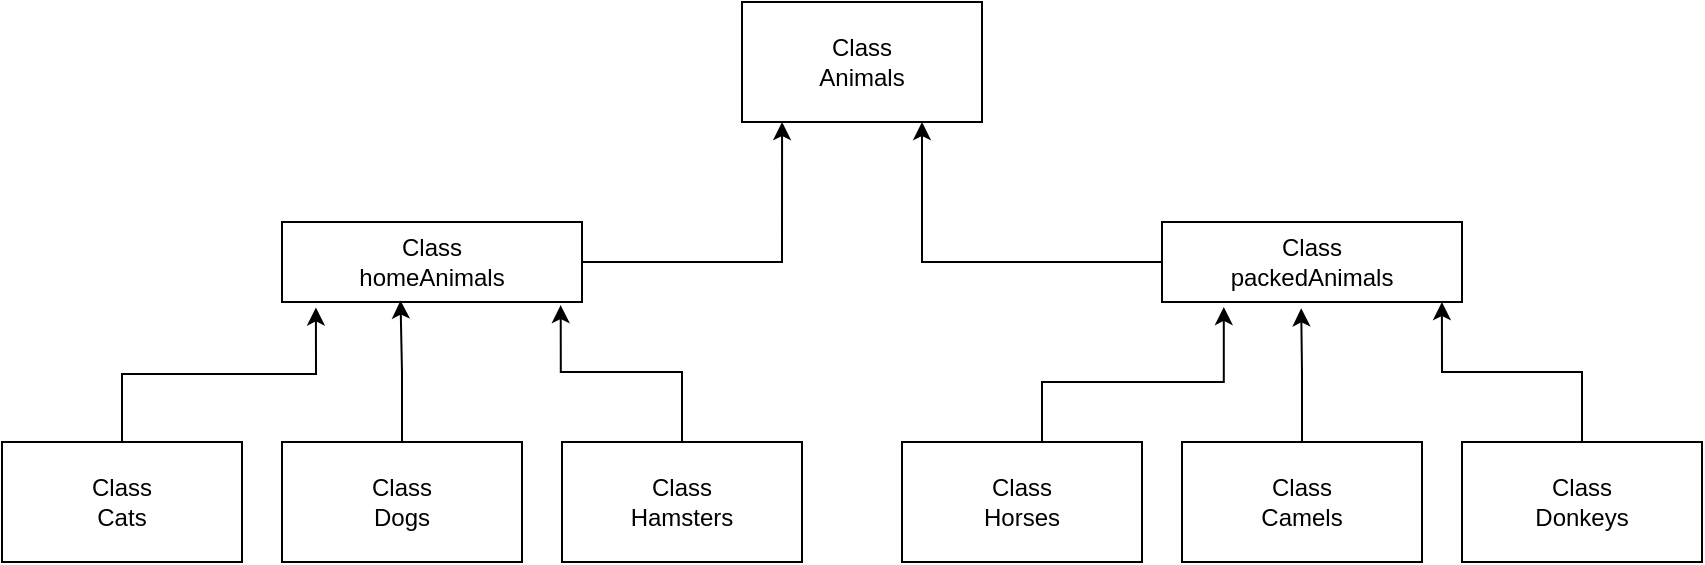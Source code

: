 <mxfile version="21.3.6" type="device">
  <diagram name="Страница 1" id="PlbFvzO_1n9IRxfXmLbC">
    <mxGraphModel dx="933" dy="401" grid="1" gridSize="10" guides="1" tooltips="1" connect="1" arrows="1" fold="1" page="1" pageScale="1" pageWidth="827" pageHeight="1169" math="0" shadow="0">
      <root>
        <mxCell id="0" />
        <mxCell id="1" parent="0" />
        <mxCell id="eFQygkQvXBA1QBfQwdJY-1" value="&lt;div&gt;Class&lt;/div&gt;&lt;div&gt;Animals&lt;br&gt; &lt;/div&gt;" style="rounded=0;whiteSpace=wrap;html=1;" vertex="1" parent="1">
          <mxGeometry x="390" y="130" width="120" height="60" as="geometry" />
        </mxCell>
        <mxCell id="eFQygkQvXBA1QBfQwdJY-8" style="edgeStyle=orthogonalEdgeStyle;rounded=0;orthogonalLoop=1;jettySize=auto;html=1;entryX=0.167;entryY=1;entryDx=0;entryDy=0;entryPerimeter=0;" edge="1" parent="1" source="eFQygkQvXBA1QBfQwdJY-2" target="eFQygkQvXBA1QBfQwdJY-1">
          <mxGeometry relative="1" as="geometry" />
        </mxCell>
        <mxCell id="eFQygkQvXBA1QBfQwdJY-2" value="&lt;div&gt;Class&lt;/div&gt;&lt;div&gt;homeAnimals&lt;br&gt;&lt;/div&gt;" style="rounded=0;whiteSpace=wrap;html=1;" vertex="1" parent="1">
          <mxGeometry x="160" y="240" width="150" height="40" as="geometry" />
        </mxCell>
        <mxCell id="eFQygkQvXBA1QBfQwdJY-9" style="edgeStyle=orthogonalEdgeStyle;rounded=0;orthogonalLoop=1;jettySize=auto;html=1;entryX=0.75;entryY=1;entryDx=0;entryDy=0;" edge="1" parent="1" source="eFQygkQvXBA1QBfQwdJY-6" target="eFQygkQvXBA1QBfQwdJY-1">
          <mxGeometry relative="1" as="geometry" />
        </mxCell>
        <mxCell id="eFQygkQvXBA1QBfQwdJY-6" value="&lt;div&gt;Class&lt;/div&gt;&lt;div&gt;packedAnimals&lt;br&gt;&lt;/div&gt;" style="rounded=0;whiteSpace=wrap;html=1;" vertex="1" parent="1">
          <mxGeometry x="600" y="240" width="150" height="40" as="geometry" />
        </mxCell>
        <mxCell id="eFQygkQvXBA1QBfQwdJY-18" style="edgeStyle=orthogonalEdgeStyle;rounded=0;orthogonalLoop=1;jettySize=auto;html=1;entryX=0.113;entryY=1.068;entryDx=0;entryDy=0;entryPerimeter=0;" edge="1" parent="1" source="eFQygkQvXBA1QBfQwdJY-10" target="eFQygkQvXBA1QBfQwdJY-2">
          <mxGeometry relative="1" as="geometry">
            <mxPoint x="180" y="316" as="targetPoint" />
            <Array as="points">
              <mxPoint x="80" y="316" />
              <mxPoint x="177" y="316" />
            </Array>
          </mxGeometry>
        </mxCell>
        <mxCell id="eFQygkQvXBA1QBfQwdJY-10" value="&lt;div&gt;Class&lt;/div&gt;&lt;div&gt;Cats&lt;br&gt;&lt;/div&gt;" style="rounded=0;whiteSpace=wrap;html=1;" vertex="1" parent="1">
          <mxGeometry x="20" y="350" width="120" height="60" as="geometry" />
        </mxCell>
        <mxCell id="eFQygkQvXBA1QBfQwdJY-20" style="edgeStyle=orthogonalEdgeStyle;rounded=0;orthogonalLoop=1;jettySize=auto;html=1;entryX=0.395;entryY=0.982;entryDx=0;entryDy=0;entryPerimeter=0;" edge="1" parent="1" source="eFQygkQvXBA1QBfQwdJY-11" target="eFQygkQvXBA1QBfQwdJY-2">
          <mxGeometry relative="1" as="geometry" />
        </mxCell>
        <mxCell id="eFQygkQvXBA1QBfQwdJY-11" value="&lt;div&gt;Class&lt;/div&gt;&lt;div&gt;Dogs&lt;br&gt;&lt;/div&gt;" style="rounded=0;whiteSpace=wrap;html=1;" vertex="1" parent="1">
          <mxGeometry x="160" y="350" width="120" height="60" as="geometry" />
        </mxCell>
        <mxCell id="eFQygkQvXBA1QBfQwdJY-19" style="edgeStyle=orthogonalEdgeStyle;rounded=0;orthogonalLoop=1;jettySize=auto;html=1;entryX=0.929;entryY=1.039;entryDx=0;entryDy=0;entryPerimeter=0;" edge="1" parent="1" source="eFQygkQvXBA1QBfQwdJY-12" target="eFQygkQvXBA1QBfQwdJY-2">
          <mxGeometry relative="1" as="geometry">
            <Array as="points">
              <mxPoint x="360" y="315" />
              <mxPoint x="299" y="315" />
            </Array>
          </mxGeometry>
        </mxCell>
        <mxCell id="eFQygkQvXBA1QBfQwdJY-12" value="&lt;div&gt;Class&lt;/div&gt;&lt;div&gt;Hamsters&lt;br&gt;&lt;/div&gt;" style="rounded=0;whiteSpace=wrap;html=1;" vertex="1" parent="1">
          <mxGeometry x="300" y="350" width="120" height="60" as="geometry" />
        </mxCell>
        <mxCell id="eFQygkQvXBA1QBfQwdJY-31" style="edgeStyle=orthogonalEdgeStyle;rounded=0;orthogonalLoop=1;jettySize=auto;html=1;entryX=0.206;entryY=1.062;entryDx=0;entryDy=0;entryPerimeter=0;" edge="1" parent="1" source="eFQygkQvXBA1QBfQwdJY-13" target="eFQygkQvXBA1QBfQwdJY-6">
          <mxGeometry relative="1" as="geometry">
            <mxPoint x="590" y="280" as="targetPoint" />
            <Array as="points">
              <mxPoint x="540" y="320" />
              <mxPoint x="631" y="320" />
            </Array>
          </mxGeometry>
        </mxCell>
        <mxCell id="eFQygkQvXBA1QBfQwdJY-13" value="&lt;div&gt;Class&lt;/div&gt;&lt;div&gt;Horses&lt;br&gt;&lt;/div&gt;" style="rounded=0;whiteSpace=wrap;html=1;" vertex="1" parent="1">
          <mxGeometry x="470" y="350" width="120" height="60" as="geometry" />
        </mxCell>
        <mxCell id="eFQygkQvXBA1QBfQwdJY-28" style="edgeStyle=orthogonalEdgeStyle;rounded=0;orthogonalLoop=1;jettySize=auto;html=1;entryX=0.464;entryY=1.079;entryDx=0;entryDy=0;entryPerimeter=0;" edge="1" parent="1" source="eFQygkQvXBA1QBfQwdJY-14" target="eFQygkQvXBA1QBfQwdJY-6">
          <mxGeometry relative="1" as="geometry" />
        </mxCell>
        <mxCell id="eFQygkQvXBA1QBfQwdJY-14" value="&lt;div&gt;Class&lt;/div&gt;&lt;div&gt;Camels&lt;br&gt;&lt;/div&gt;" style="rounded=0;whiteSpace=wrap;html=1;" vertex="1" parent="1">
          <mxGeometry x="610" y="350" width="120" height="60" as="geometry" />
        </mxCell>
        <mxCell id="eFQygkQvXBA1QBfQwdJY-29" style="edgeStyle=orthogonalEdgeStyle;rounded=0;orthogonalLoop=1;jettySize=auto;html=1;entryX=0.933;entryY=1;entryDx=0;entryDy=0;entryPerimeter=0;" edge="1" parent="1" source="eFQygkQvXBA1QBfQwdJY-15" target="eFQygkQvXBA1QBfQwdJY-6">
          <mxGeometry relative="1" as="geometry" />
        </mxCell>
        <mxCell id="eFQygkQvXBA1QBfQwdJY-15" value="&lt;div&gt;Class&lt;/div&gt;&lt;div&gt;Donkeys&lt;br&gt;&lt;/div&gt;" style="rounded=0;whiteSpace=wrap;html=1;" vertex="1" parent="1">
          <mxGeometry x="750" y="350" width="120" height="60" as="geometry" />
        </mxCell>
      </root>
    </mxGraphModel>
  </diagram>
</mxfile>
